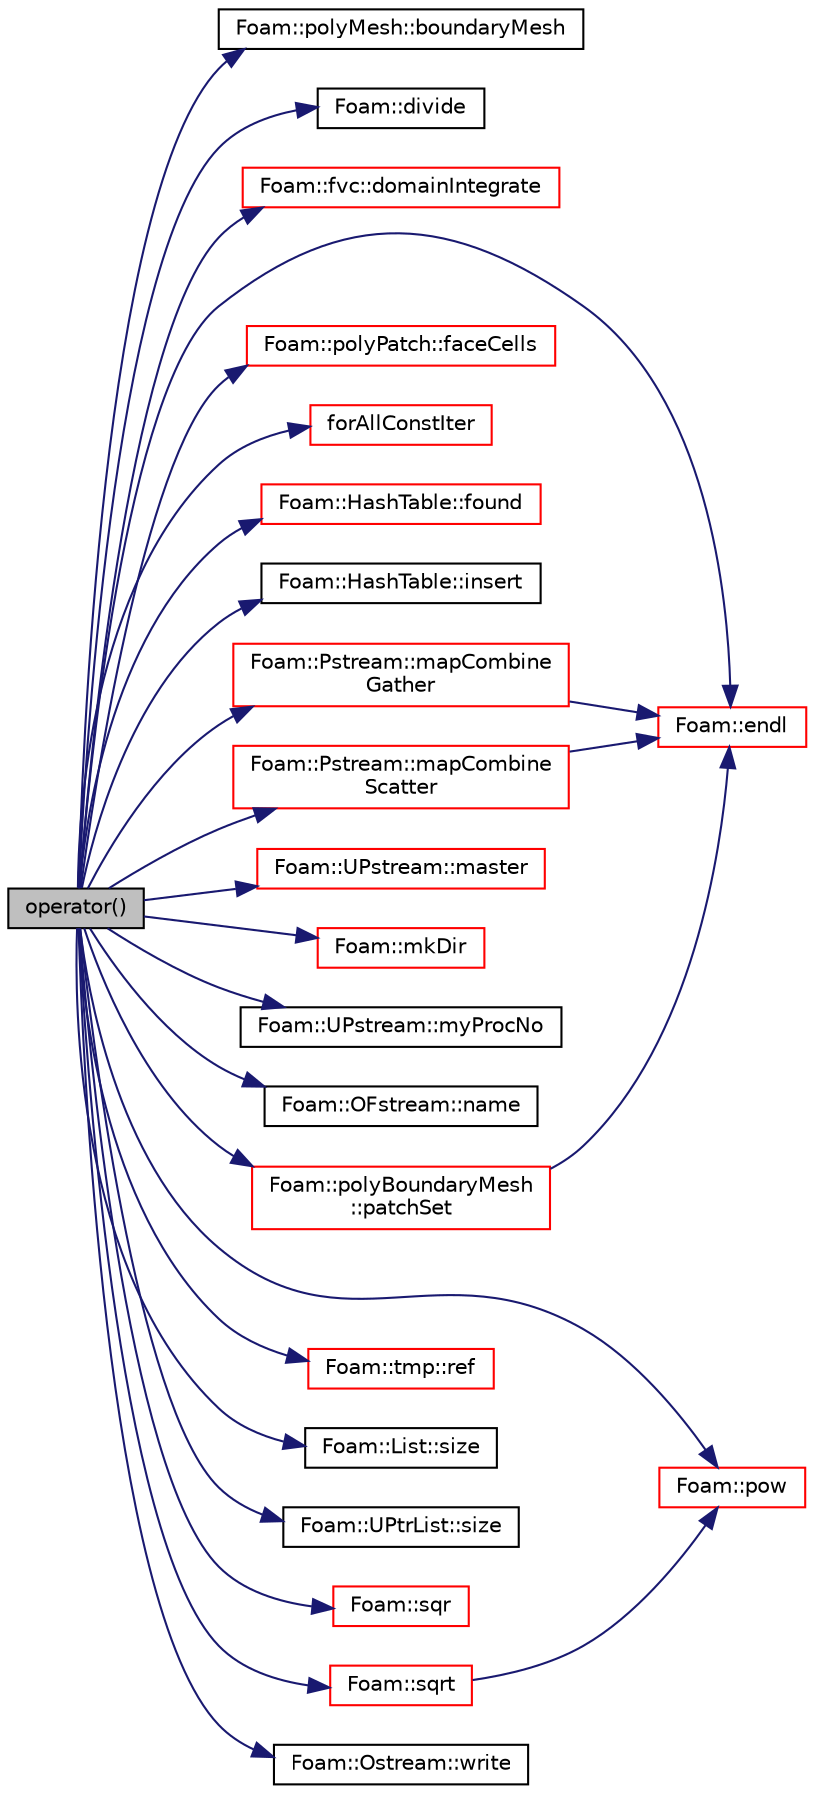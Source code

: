 digraph "operator()"
{
  bgcolor="transparent";
  edge [fontname="Helvetica",fontsize="10",labelfontname="Helvetica",labelfontsize="10"];
  node [fontname="Helvetica",fontsize="10",shape=record];
  rankdir="LR";
  Node1 [label="operator()",height=0.2,width=0.4,color="black", fillcolor="grey75", style="filled", fontcolor="black"];
  Node1 -> Node2 [color="midnightblue",fontsize="10",style="solid",fontname="Helvetica"];
  Node2 [label="Foam::polyMesh::boundaryMesh",height=0.2,width=0.4,color="black",URL="$a01954.html#a6b7f5ba89250dbd7a1c6c7860ab60fe3",tooltip="Return boundary mesh. "];
  Node1 -> Node3 [color="midnightblue",fontsize="10",style="solid",fontname="Helvetica"];
  Node3 [label="Foam::divide",height=0.2,width=0.4,color="black",URL="$a10887.html#a74ffc83cf5b72fd4952167784f603ffe"];
  Node1 -> Node4 [color="midnightblue",fontsize="10",style="solid",fontname="Helvetica"];
  Node4 [label="Foam::fvc::domainIntegrate",height=0.2,width=0.4,color="red",URL="$a10922.html#a97e6958677a3a619ece7528613725d84"];
  Node1 -> Node5 [color="midnightblue",fontsize="10",style="solid",fontname="Helvetica"];
  Node5 [label="Foam::endl",height=0.2,width=0.4,color="red",URL="$a10887.html#a2db8fe02a0d3909e9351bb4275b23ce4",tooltip="Add newline and flush stream. "];
  Node1 -> Node6 [color="midnightblue",fontsize="10",style="solid",fontname="Helvetica"];
  Node6 [label="Foam::polyPatch::faceCells",height=0.2,width=0.4,color="red",URL="$a01972.html#a7cbd3f7d875089fbed897f536ef662c9",tooltip="Return face-cell addressing. "];
  Node1 -> Node7 [color="midnightblue",fontsize="10",style="solid",fontname="Helvetica"];
  Node7 [label="forAllConstIter",height=0.2,width=0.4,color="red",URL="$a03091.html#ae21e2836509b0fa7f7cedf6493b11b09"];
  Node1 -> Node8 [color="midnightblue",fontsize="10",style="solid",fontname="Helvetica"];
  Node8 [label="Foam::HashTable::found",height=0.2,width=0.4,color="red",URL="$a00994.html#a3df8044b3c7afb4eb62517f64e85eab6",tooltip="Return true if hashedEntry is found in table. "];
  Node1 -> Node9 [color="midnightblue",fontsize="10",style="solid",fontname="Helvetica"];
  Node9 [label="Foam::HashTable::insert",height=0.2,width=0.4,color="black",URL="$a00994.html#a5eee1e0e199ad59b9cb3916cd42156e0",tooltip="Insert a new hashedEntry. "];
  Node1 -> Node10 [color="midnightblue",fontsize="10",style="solid",fontname="Helvetica"];
  Node10 [label="Foam::Pstream::mapCombine\lGather",height=0.2,width=0.4,color="red",URL="$a02061.html#ab0d015456e1aebecc6f0e06668de1437"];
  Node10 -> Node5 [color="midnightblue",fontsize="10",style="solid",fontname="Helvetica"];
  Node1 -> Node11 [color="midnightblue",fontsize="10",style="solid",fontname="Helvetica"];
  Node11 [label="Foam::Pstream::mapCombine\lScatter",height=0.2,width=0.4,color="red",URL="$a02061.html#a8989a48f795cff7dd8f59d00c094e484",tooltip="Scatter data. Reverse of combineGather. "];
  Node11 -> Node5 [color="midnightblue",fontsize="10",style="solid",fontname="Helvetica"];
  Node1 -> Node12 [color="midnightblue",fontsize="10",style="solid",fontname="Helvetica"];
  Node12 [label="Foam::UPstream::master",height=0.2,width=0.4,color="red",URL="$a02873.html#a36af549940a0aae3733774649594489f",tooltip="Am I the master process. "];
  Node1 -> Node13 [color="midnightblue",fontsize="10",style="solid",fontname="Helvetica"];
  Node13 [label="Foam::mkDir",height=0.2,width=0.4,color="red",URL="$a10887.html#a2ae410f2311adf94d66451b7423fdf4e",tooltip="Make a directory and return an error if it could not be created. "];
  Node1 -> Node14 [color="midnightblue",fontsize="10",style="solid",fontname="Helvetica"];
  Node14 [label="Foam::UPstream::myProcNo",height=0.2,width=0.4,color="black",URL="$a02873.html#afc74d89573de32a3032c916f8cdd1733",tooltip="Number of this process (starting from masterNo() = 0) "];
  Node1 -> Node15 [color="midnightblue",fontsize="10",style="solid",fontname="Helvetica"];
  Node15 [label="Foam::OFstream::name",height=0.2,width=0.4,color="black",URL="$a01743.html#acd3da3556711337d571c60cf9ffb91cc",tooltip="Return the name of the stream. "];
  Node1 -> Node16 [color="midnightblue",fontsize="10",style="solid",fontname="Helvetica"];
  Node16 [label="Foam::polyBoundaryMesh\l::patchSet",height=0.2,width=0.4,color="red",URL="$a01948.html#aaab6315ef003537187584006f4c14d30",tooltip="Return the set of patch IDs corresponding to the given names. "];
  Node16 -> Node5 [color="midnightblue",fontsize="10",style="solid",fontname="Helvetica"];
  Node1 -> Node17 [color="midnightblue",fontsize="10",style="solid",fontname="Helvetica"];
  Node17 [label="Foam::pow",height=0.2,width=0.4,color="red",URL="$a10887.html#a7500c8e9d27a442adc75e287de074c7c"];
  Node1 -> Node18 [color="midnightblue",fontsize="10",style="solid",fontname="Helvetica"];
  Node18 [label="Foam::tmp::ref",height=0.2,width=0.4,color="red",URL="$a02707.html#af16202cc9b8e931206cfceb8d9779bb2",tooltip="Return non-const reference or generate a fatal error. "];
  Node1 -> Node19 [color="midnightblue",fontsize="10",style="solid",fontname="Helvetica"];
  Node19 [label="Foam::List::size",height=0.2,width=0.4,color="black",URL="$a01392.html#a8a5f6fa29bd4b500caf186f60245b384",tooltip="Override size to be inconsistent with allocated storage. "];
  Node1 -> Node20 [color="midnightblue",fontsize="10",style="solid",fontname="Helvetica"];
  Node20 [label="Foam::UPtrList::size",height=0.2,width=0.4,color="black",URL="$a02875.html#a723361dc2020160f5492e8fe2d09fa44",tooltip="Return the number of elements in the UPtrList. "];
  Node1 -> Node21 [color="midnightblue",fontsize="10",style="solid",fontname="Helvetica"];
  Node21 [label="Foam::sqr",height=0.2,width=0.4,color="red",URL="$a10887.html#a277dc11c581d53826ab5090b08f3b17b"];
  Node1 -> Node22 [color="midnightblue",fontsize="10",style="solid",fontname="Helvetica"];
  Node22 [label="Foam::sqrt",height=0.2,width=0.4,color="red",URL="$a10887.html#a8616bd62eebf2342a80222fecb1bda71"];
  Node22 -> Node17 [color="midnightblue",fontsize="10",style="solid",fontname="Helvetica"];
  Node1 -> Node23 [color="midnightblue",fontsize="10",style="solid",fontname="Helvetica"];
  Node23 [label="Foam::Ostream::write",height=0.2,width=0.4,color="black",URL="$a01776.html#a81a19ad9e4098b4701cc8bab9a59d78b",tooltip="Write next token to stream. "];
}

